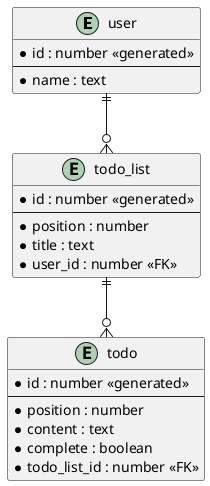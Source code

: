 @startuml
entity user {
  *id : number <<generated>>
  --
  *name : text
}

entity todo_list {
  *id : number <<generated>>
  --
  *position : number
  *title : text
  *user_id : number <<FK>>
}

entity todo {
  *id : number <<generated>>
  --
  *position : number
  *content : text
  *complete : boolean
  *todo_list_id : number <<FK>>
}

user ||--o{ todo_list
todo_list ||--o{ todo
